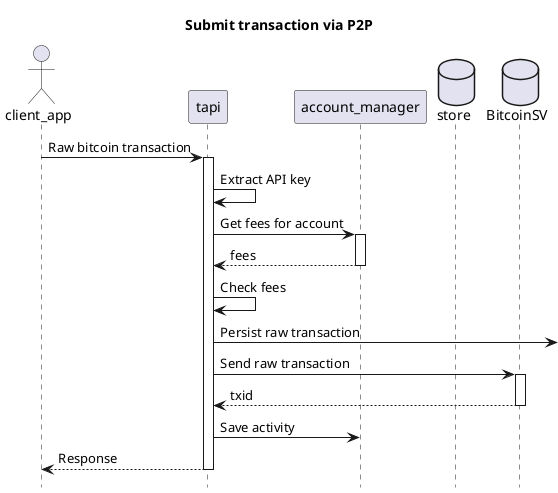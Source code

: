 @startuml
hide footbox

actor client_app
participant tapi
participant account_manager
database store
database BitcoinSV


title Submit transaction via P2P

client_app -> tapi ++: Raw bitcoin transaction
  
  tapi -> tapi: Extract API key

  tapi -> account_manager ++: Get fees for account
  return fees

  tapi -> tapi: Check fees

  tapi ->  : Persist raw transaction

  tapi -> BitcoinSV ++: Send raw transaction
  return txid

  tapi -> account_manager: Save activity

return Response

@enduml